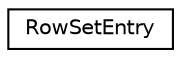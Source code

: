 digraph "Graphical Class Hierarchy"
{
 // LATEX_PDF_SIZE
  edge [fontname="Helvetica",fontsize="10",labelfontname="Helvetica",labelfontsize="10"];
  node [fontname="Helvetica",fontsize="10",shape=record];
  rankdir="LR";
  Node0 [label="RowSetEntry",height=0.2,width=0.4,color="black", fillcolor="white", style="filled",URL="$db/d1b/sqlite3_8c.html#db/d95/structRowSetEntry",tooltip=" "];
}
